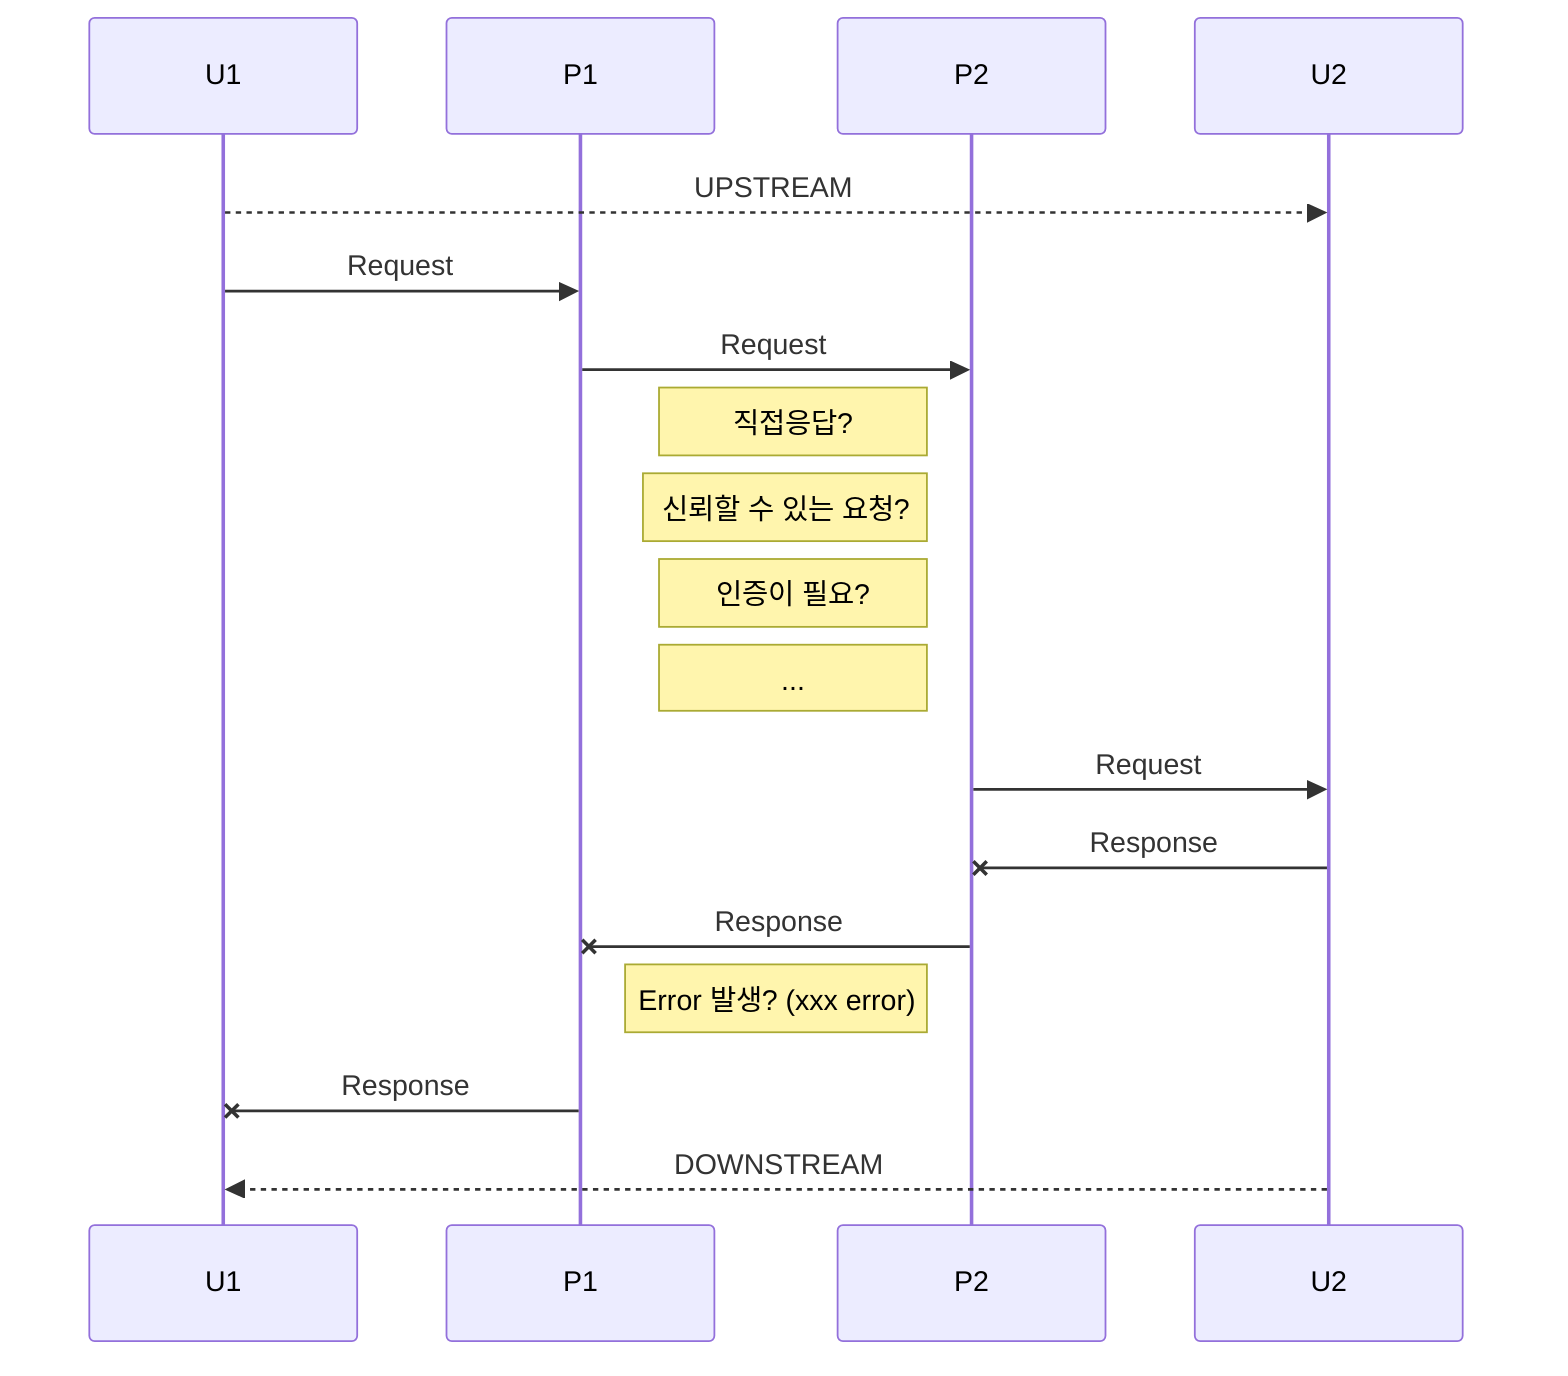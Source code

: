 %% Sequence diagram code
sequenceDiagram
    participant U1
    participant P1
    participant P2
    participant U2
    U1 -->> U2: UPSTREAM
    U1 ->> P1: Request
    P1 ->> P2: Request
    Note left of P2: 직접응답?
    Note left of P2: 신뢰할 수 있는 요청?
    Note left of P2: 인증이 필요?
    Note left of P2: ...
    P2 ->> U2: Request
    U2 -x P2: Response
    P2 -x P1: Response
    Note left of P2: Error 발생? (xxx error)
    P1 -x U1: Response
    U2 -->> U1: DOWNSTREAM